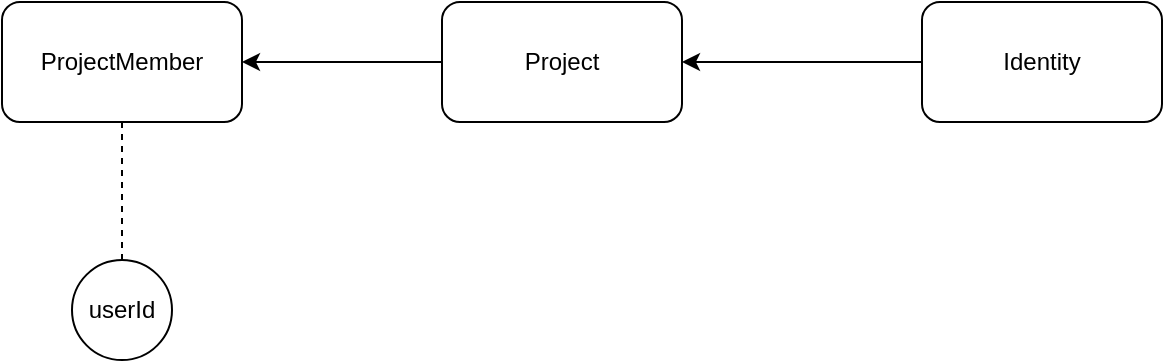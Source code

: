 <mxfile version="19.0.3" type="device"><diagram id="LIyuMioklnhIH7Gqs3rK" name="Page-1"><mxGraphModel dx="1978" dy="850" grid="1" gridSize="10" guides="1" tooltips="1" connect="1" arrows="1" fold="1" page="1" pageScale="1" pageWidth="850" pageHeight="1100" math="0" shadow="0"><root><mxCell id="0"/><mxCell id="1" parent="0"/><mxCell id="srUb_o2luZwmlYj3eVou-1" value="ProjectMember" style="rounded=1;whiteSpace=wrap;html=1;" vertex="1" parent="1"><mxGeometry x="360" y="611" width="120" height="60" as="geometry"/></mxCell><mxCell id="srUb_o2luZwmlYj3eVou-8" style="edgeStyle=orthogonalEdgeStyle;rounded=0;orthogonalLoop=1;jettySize=auto;html=1;endArrow=classic;endFill=1;" edge="1" parent="1" source="srUb_o2luZwmlYj3eVou-2" target="srUb_o2luZwmlYj3eVou-1"><mxGeometry relative="1" as="geometry"/></mxCell><mxCell id="srUb_o2luZwmlYj3eVou-2" value="Project" style="rounded=1;whiteSpace=wrap;html=1;" vertex="1" parent="1"><mxGeometry x="580" y="611" width="120" height="60" as="geometry"/></mxCell><mxCell id="srUb_o2luZwmlYj3eVou-6" style="edgeStyle=orthogonalEdgeStyle;rounded=0;orthogonalLoop=1;jettySize=auto;html=1;endArrow=classic;endFill=1;" edge="1" parent="1" source="srUb_o2luZwmlYj3eVou-3" target="srUb_o2luZwmlYj3eVou-2"><mxGeometry relative="1" as="geometry"/></mxCell><mxCell id="srUb_o2luZwmlYj3eVou-3" value="Identity" style="rounded=1;whiteSpace=wrap;html=1;" vertex="1" parent="1"><mxGeometry x="820" y="611" width="120" height="60" as="geometry"/></mxCell><mxCell id="srUb_o2luZwmlYj3eVou-5" style="edgeStyle=orthogonalEdgeStyle;rounded=0;orthogonalLoop=1;jettySize=auto;html=1;endArrow=none;endFill=0;dashed=1;" edge="1" parent="1" source="srUb_o2luZwmlYj3eVou-4" target="srUb_o2luZwmlYj3eVou-1"><mxGeometry relative="1" as="geometry"/></mxCell><mxCell id="srUb_o2luZwmlYj3eVou-4" value="userId" style="ellipse;whiteSpace=wrap;html=1;aspect=fixed;" vertex="1" parent="1"><mxGeometry x="395" y="740" width="50" height="50" as="geometry"/></mxCell></root></mxGraphModel></diagram></mxfile>